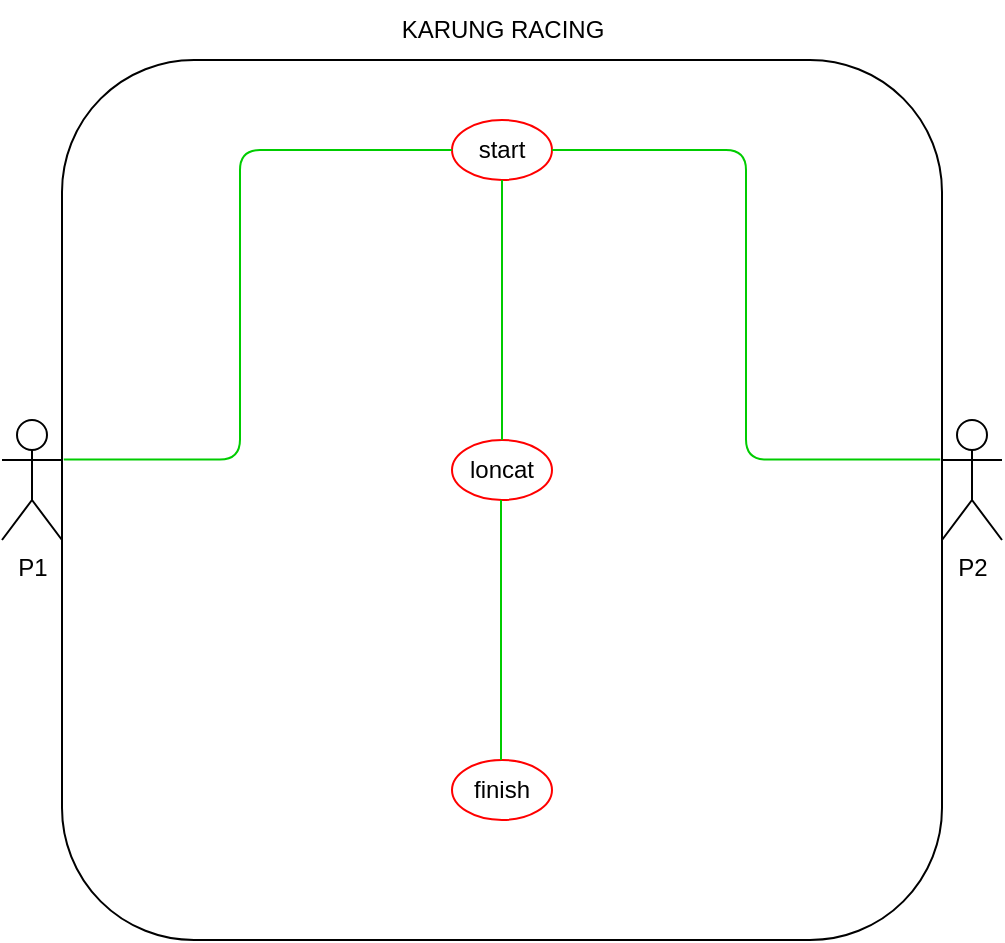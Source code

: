 <mxfile version="21.7.2" type="github">
  <diagram id="C5RBs43oDa-KdzZeNtuy" name="Page-1">
    <mxGraphModel dx="933" dy="398" grid="1" gridSize="10" guides="1" tooltips="1" connect="1" arrows="1" fold="1" page="1" pageScale="1" pageWidth="827" pageHeight="1169" background="none" math="0" shadow="0">
      <root>
        <mxCell id="WIyWlLk6GJQsqaUBKTNV-0" />
        <mxCell id="WIyWlLk6GJQsqaUBKTNV-1" parent="WIyWlLk6GJQsqaUBKTNV-0" />
        <mxCell id="yx8wUFnUiiNTk7n7HI-t-1" value="P1" style="shape=umlActor;verticalLabelPosition=bottom;verticalAlign=top;html=1;outlineConnect=0;rounded=1;" vertex="1" parent="WIyWlLk6GJQsqaUBKTNV-1">
          <mxGeometry x="100" y="300" width="30" height="60" as="geometry" />
        </mxCell>
        <mxCell id="yx8wUFnUiiNTk7n7HI-t-2" value="P2" style="shape=umlActor;verticalLabelPosition=bottom;verticalAlign=top;html=1;outlineConnect=0;rounded=1;" vertex="1" parent="WIyWlLk6GJQsqaUBKTNV-1">
          <mxGeometry x="570" y="300" width="30" height="60" as="geometry" />
        </mxCell>
        <mxCell id="yx8wUFnUiiNTk7n7HI-t-10" value="" style="whiteSpace=wrap;html=1;aspect=fixed;rounded=1;" vertex="1" parent="WIyWlLk6GJQsqaUBKTNV-1">
          <mxGeometry x="130" y="120" width="440" height="440" as="geometry" />
        </mxCell>
        <mxCell id="yx8wUFnUiiNTk7n7HI-t-13" value="start" style="ellipse;whiteSpace=wrap;html=1;strokeColor=#FF0000;rounded=1;" vertex="1" parent="WIyWlLk6GJQsqaUBKTNV-1">
          <mxGeometry x="325" y="150" width="50" height="30" as="geometry" />
        </mxCell>
        <mxCell id="yx8wUFnUiiNTk7n7HI-t-15" value="" style="edgeStyle=elbowEdgeStyle;rounded=1;elbow=horizontal;html=1;labelBackgroundColor=#ffffff;jettySize=auto;orthogonalLoop=1;strokeWidth=1;fontSize=14;endArrow=none;endFill=0;entryX=0.002;entryY=0.454;entryDx=0;entryDy=0;entryPerimeter=0;exitX=0;exitY=0.5;exitDx=0;exitDy=0;strokeColor=#00CC00;" edge="1" parent="WIyWlLk6GJQsqaUBKTNV-1" source="yx8wUFnUiiNTk7n7HI-t-13" target="yx8wUFnUiiNTk7n7HI-t-10">
          <mxGeometry width="60" height="60" relative="1" as="geometry">
            <mxPoint x="320" y="170" as="sourcePoint" />
            <mxPoint x="120" y="345" as="targetPoint" />
            <Array as="points">
              <mxPoint x="219" y="250" />
            </Array>
          </mxGeometry>
        </mxCell>
        <mxCell id="yx8wUFnUiiNTk7n7HI-t-26" value="" style="endArrow=none;html=1;rounded=1;edgeStyle=elbowEdgeStyle;exitX=1;exitY=0.5;exitDx=0;exitDy=0;entryX=0.998;entryY=0.454;entryDx=0;entryDy=0;entryPerimeter=0;strokeColor=#00CC00;" edge="1" parent="WIyWlLk6GJQsqaUBKTNV-1" source="yx8wUFnUiiNTk7n7HI-t-13" target="yx8wUFnUiiNTk7n7HI-t-10">
          <mxGeometry width="50" height="50" relative="1" as="geometry">
            <mxPoint x="380" y="167" as="sourcePoint" />
            <mxPoint x="572" y="322" as="targetPoint" />
          </mxGeometry>
        </mxCell>
        <mxCell id="yx8wUFnUiiNTk7n7HI-t-27" value="loncat" style="ellipse;whiteSpace=wrap;html=1;strokeColor=#FF0000;rounded=1;" vertex="1" parent="WIyWlLk6GJQsqaUBKTNV-1">
          <mxGeometry x="325" y="310" width="50" height="30" as="geometry" />
        </mxCell>
        <mxCell id="yx8wUFnUiiNTk7n7HI-t-29" value="finish" style="ellipse;whiteSpace=wrap;html=1;strokeColor=#FF0000;rounded=1;" vertex="1" parent="WIyWlLk6GJQsqaUBKTNV-1">
          <mxGeometry x="325" y="470" width="50" height="30" as="geometry" />
        </mxCell>
        <mxCell id="yx8wUFnUiiNTk7n7HI-t-31" value="" style="endArrow=none;html=1;rounded=1;elbow=vertical;entryX=0.5;entryY=1;entryDx=0;entryDy=0;exitX=0.5;exitY=0;exitDx=0;exitDy=0;strokeColor=#00CC00;" edge="1" parent="WIyWlLk6GJQsqaUBKTNV-1" source="yx8wUFnUiiNTk7n7HI-t-27" target="yx8wUFnUiiNTk7n7HI-t-13">
          <mxGeometry width="50" height="50" relative="1" as="geometry">
            <mxPoint x="220" y="300" as="sourcePoint" />
            <mxPoint x="270" y="250" as="targetPoint" />
          </mxGeometry>
        </mxCell>
        <mxCell id="yx8wUFnUiiNTk7n7HI-t-32" value="" style="endArrow=none;html=1;rounded=1;elbow=vertical;entryX=0.5;entryY=1;entryDx=0;entryDy=0;exitX=0.5;exitY=0;exitDx=0;exitDy=0;strokeColor=#00CC00;" edge="1" parent="WIyWlLk6GJQsqaUBKTNV-1">
          <mxGeometry width="50" height="50" relative="1" as="geometry">
            <mxPoint x="349.5" y="470" as="sourcePoint" />
            <mxPoint x="349.5" y="340" as="targetPoint" />
          </mxGeometry>
        </mxCell>
        <mxCell id="yx8wUFnUiiNTk7n7HI-t-36" value="KARUNG RACING" style="text;html=1;align=center;verticalAlign=middle;resizable=0;points=[];autosize=1;strokeColor=none;fillColor=none;" vertex="1" parent="WIyWlLk6GJQsqaUBKTNV-1">
          <mxGeometry x="290" y="90" width="120" height="30" as="geometry" />
        </mxCell>
      </root>
    </mxGraphModel>
  </diagram>
</mxfile>

